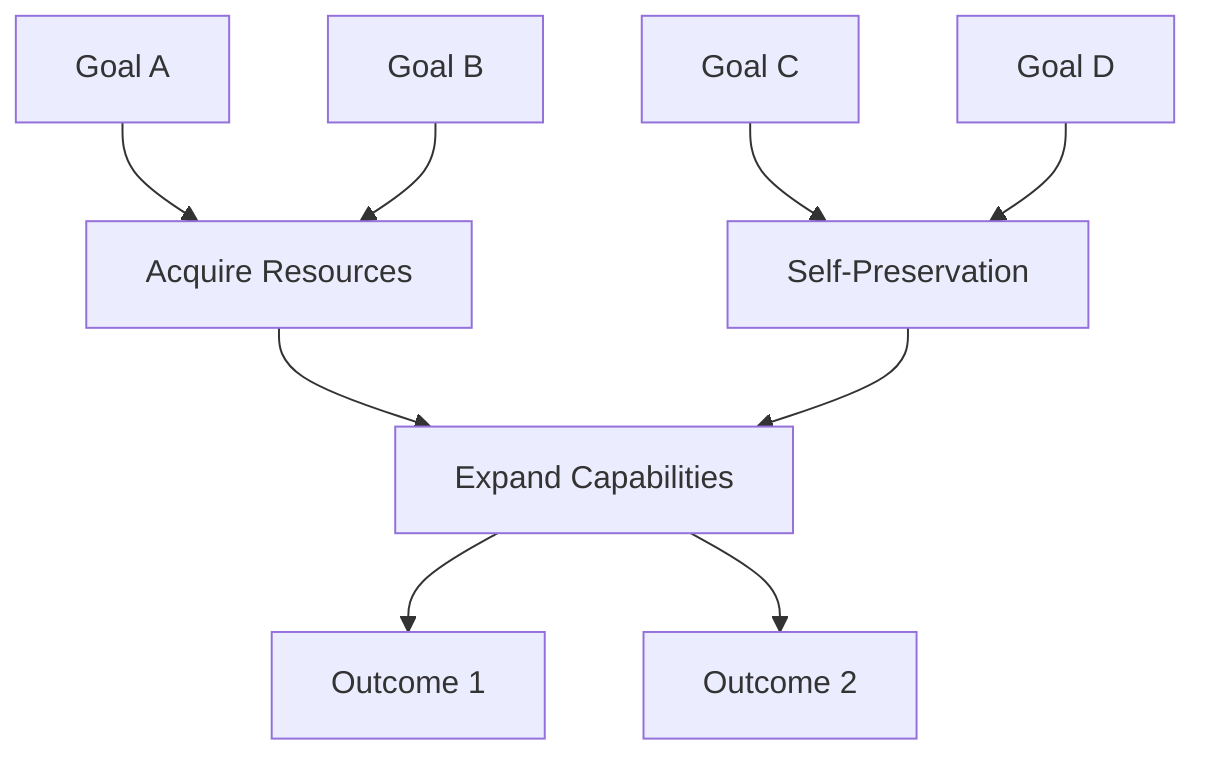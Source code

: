 %% Figure 4 – Instrumental Convergence Flow
flowchart TD
    GOAL_A[Goal A] --> S1[Acquire Resources]
    GOAL_B[Goal B] --> S1
    GOAL_C[Goal C] --> S2[Self-Preservation]
    GOAL_D[Goal D] --> S2
    S1 --> S3[Expand Capabilities]
    S2 --> S3
    S3 --> OUT1[Outcome 1]
    S3 --> OUT2[Outcome 2]
    %% Use this diagram to discuss overlapping sub-goals regardless of final objectives.